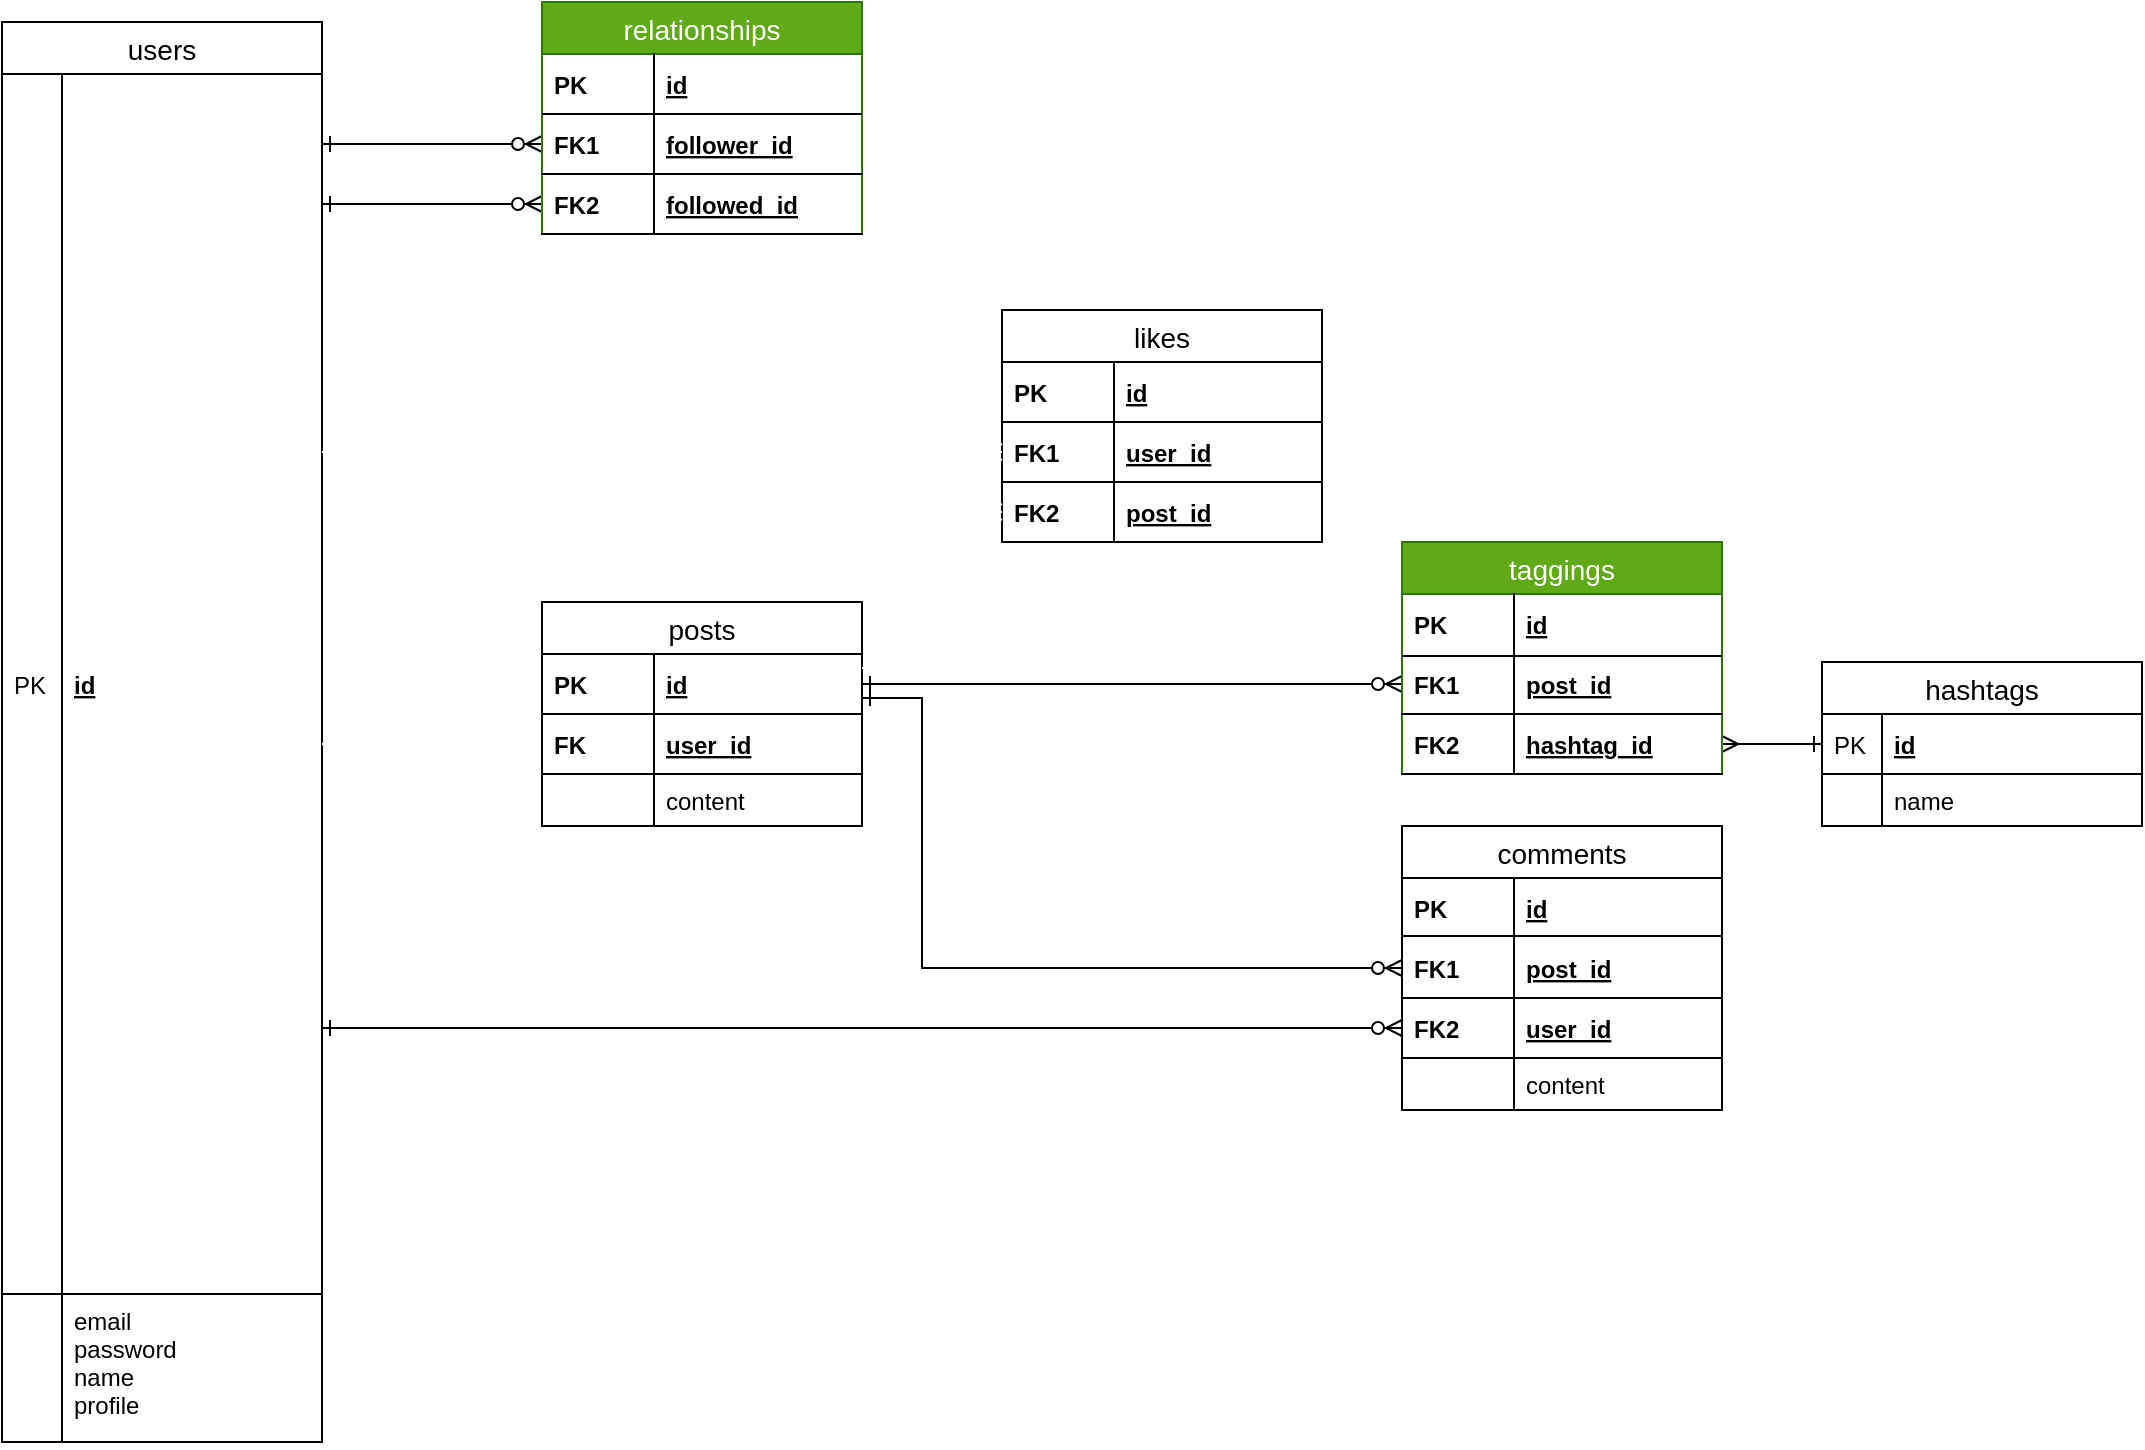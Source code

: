 <mxfile version="13.1.3">
    <diagram id="6hGFLwfOUW9BJ-s0fimq" name="Page-1">
        <mxGraphModel dx="918" dy="1709" grid="1" gridSize="10" guides="1" tooltips="1" connect="1" arrows="1" fold="1" page="1" pageScale="1" pageWidth="1169" pageHeight="827" math="0" shadow="0">
            <root>
                <mxCell id="0"/>
                <mxCell id="1" parent="0"/>
                <mxCell id="110" style="rounded=0;orthogonalLoop=1;jettySize=auto;html=1;endArrow=ERzeroToMany;endFill=1;startArrow=ERone;startFill=0;entryX=0;entryY=0.5;entryDx=0;entryDy=0;edgeStyle=orthogonalEdgeStyle;" parent="1" target="103" edge="1">
                    <mxGeometry relative="1" as="geometry">
                        <mxPoint x="500" y="378" as="sourcePoint"/>
                        <mxPoint x="710" y="610" as="targetPoint"/>
                        <Array as="points">
                            <mxPoint x="530" y="378"/>
                            <mxPoint x="530" y="513"/>
                        </Array>
                    </mxGeometry>
                </mxCell>
                <mxCell id="111" style="rounded=0;orthogonalLoop=1;jettySize=auto;html=1;endArrow=ERzeroToMany;endFill=1;startArrow=ERone;startFill=0;entryX=0;entryY=0.5;entryDx=0;entryDy=0;" parent="1" target="107" edge="1">
                    <mxGeometry relative="1" as="geometry">
                        <mxPoint x="230" y="543" as="sourcePoint"/>
                        <mxPoint x="584" y="660" as="targetPoint"/>
                    </mxGeometry>
                </mxCell>
                <mxCell id="137" style="rounded=0;orthogonalLoop=1;jettySize=auto;html=1;endArrow=ERzeroToMany;endFill=1;startArrow=ERone;startFill=0;entryX=0;entryY=0.5;entryDx=0;entryDy=0;" parent="1" target="126" edge="1">
                    <mxGeometry relative="1" as="geometry">
                        <mxPoint x="500" y="371" as="sourcePoint"/>
                    </mxGeometry>
                </mxCell>
                <mxCell id="138" style="rounded=0;orthogonalLoop=1;jettySize=auto;html=1;exitX=1;exitY=0.5;exitDx=0;exitDy=0;endArrow=ERone;endFill=0;startArrow=ERmany;startFill=0;" parent="1" source="132" target="113" edge="1">
                    <mxGeometry relative="1" as="geometry"/>
                </mxCell>
                <mxCell id="152" style="rounded=0;orthogonalLoop=1;jettySize=auto;html=1;entryX=0;entryY=0.5;entryDx=0;entryDy=0;startArrow=ERone;startFill=0;endArrow=ERzeroToMany;endFill=1;" parent="1" target="145" edge="1">
                    <mxGeometry relative="1" as="geometry">
                        <mxPoint x="230" y="101" as="sourcePoint"/>
                    </mxGeometry>
                </mxCell>
                <mxCell id="153" style="rounded=0;orthogonalLoop=1;jettySize=auto;html=1;entryX=0;entryY=0.5;entryDx=0;entryDy=0;startArrow=ERone;startFill=0;endArrow=ERzeroToMany;endFill=1;" parent="1" target="149" edge="1">
                    <mxGeometry relative="1" as="geometry">
                        <mxPoint x="230" y="131" as="sourcePoint"/>
                    </mxGeometry>
                </mxCell>
                <mxCell id="21" value="users" style="swimlane;fontStyle=0;childLayout=stackLayout;horizontal=1;startSize=26;horizontalStack=0;resizeParent=1;resizeParentMax=0;resizeLast=0;collapsible=1;marginBottom=0;align=center;fontSize=14;" parent="1" vertex="1">
                    <mxGeometry x="70" y="40" width="160" height="710" as="geometry"/>
                </mxCell>
                <mxCell id="22" value="id" style="shape=partialRectangle;top=0;left=0;right=0;bottom=1;align=left;verticalAlign=middle;fillColor=none;spacingLeft=34;spacingRight=4;overflow=hidden;rotatable=0;points=[[0,0.5],[1,0.5]];portConstraint=eastwest;dropTarget=0;fontStyle=5;fontSize=12;" parent="21" vertex="1">
                    <mxGeometry y="26" width="160" height="610" as="geometry"/>
                </mxCell>
                <mxCell id="23" value="PK" style="shape=partialRectangle;top=0;left=0;bottom=0;fillColor=none;align=left;verticalAlign=middle;spacingLeft=4;spacingRight=4;overflow=hidden;rotatable=0;points=[];portConstraint=eastwest;part=1;fontSize=12;" parent="22" vertex="1" connectable="0">
                    <mxGeometry width="30" height="610.0" as="geometry"/>
                </mxCell>
                <mxCell id="24" value="email&#10;password&#10;name&#10;profile&#10;" style="shape=partialRectangle;top=0;left=0;right=0;bottom=0;align=left;verticalAlign=top;fillColor=none;spacingLeft=34;spacingRight=4;overflow=hidden;rotatable=0;points=[[0,0.5],[1,0.5]];portConstraint=eastwest;dropTarget=0;fontSize=12;" parent="21" vertex="1">
                    <mxGeometry y="636" width="160" height="74" as="geometry"/>
                </mxCell>
                <mxCell id="25" value="" style="shape=partialRectangle;top=0;left=0;bottom=0;fillColor=none;align=left;verticalAlign=top;spacingLeft=4;spacingRight=4;overflow=hidden;rotatable=0;points=[];portConstraint=eastwest;part=1;fontSize=12;" parent="24" vertex="1" connectable="0">
                    <mxGeometry width="30" height="74" as="geometry"/>
                </mxCell>
                <mxCell id="167" style="edgeStyle=none;rounded=0;orthogonalLoop=1;jettySize=auto;html=1;entryX=0;entryY=0.5;entryDx=0;entryDy=0;startArrow=ERone;startFill=0;endArrow=ERzeroToMany;endFill=1;strokeColor=#FFFFFF;" parent="1" target="82" edge="1">
                    <mxGeometry relative="1" as="geometry">
                        <mxPoint x="230" y="401" as="sourcePoint"/>
                    </mxGeometry>
                </mxCell>
                <mxCell id="79" value="posts" style="swimlane;fontStyle=0;childLayout=stackLayout;horizontal=1;startSize=26;horizontalStack=0;resizeParent=1;resizeParentMax=0;resizeLast=0;collapsible=1;marginBottom=0;align=center;fontSize=14;" parent="1" vertex="1">
                    <mxGeometry x="340" y="330" width="160" height="112" as="geometry"/>
                </mxCell>
                <mxCell id="80" value="id" style="shape=partialRectangle;top=0;left=0;right=0;bottom=0;align=left;verticalAlign=middle;fillColor=none;spacingLeft=60;spacingRight=4;overflow=hidden;rotatable=0;points=[[0,0.5],[1,0.5]];portConstraint=eastwest;dropTarget=0;fontStyle=5;fontSize=12;" parent="79" vertex="1">
                    <mxGeometry y="26" width="160" height="30" as="geometry"/>
                </mxCell>
                <mxCell id="81" value="PK" style="shape=partialRectangle;fontStyle=1;top=0;left=0;bottom=0;fillColor=none;align=left;verticalAlign=middle;spacingLeft=4;spacingRight=4;overflow=hidden;rotatable=0;points=[];portConstraint=eastwest;part=1;fontSize=12;" parent="80" vertex="1" connectable="0">
                    <mxGeometry width="56" height="30" as="geometry"/>
                </mxCell>
                <mxCell id="88" value="" style="endArrow=none;html=1;rounded=0;" parent="79" edge="1">
                    <mxGeometry relative="1" as="geometry">
                        <mxPoint y="56" as="sourcePoint"/>
                        <mxPoint x="160" y="56" as="targetPoint"/>
                    </mxGeometry>
                </mxCell>
                <mxCell id="82" value="user_id" style="shape=partialRectangle;top=0;left=0;right=0;bottom=1;align=left;verticalAlign=middle;fillColor=none;spacingLeft=60;spacingRight=4;overflow=hidden;rotatable=0;points=[[0,0.5],[1,0.5]];portConstraint=eastwest;dropTarget=0;fontStyle=5;fontSize=12;perimeterSpacing=0;" parent="79" vertex="1">
                    <mxGeometry y="56" width="160" height="30" as="geometry"/>
                </mxCell>
                <mxCell id="83" value="FK" style="shape=partialRectangle;fontStyle=1;top=0;left=0;bottom=0;fillColor=none;align=left;verticalAlign=middle;spacingLeft=4;spacingRight=4;overflow=hidden;rotatable=0;points=[];portConstraint=eastwest;part=1;fontSize=12;" parent="82" vertex="1" connectable="0">
                    <mxGeometry width="56" height="30" as="geometry"/>
                </mxCell>
                <mxCell id="84" value="content" style="shape=partialRectangle;top=0;left=0;right=0;bottom=0;align=left;verticalAlign=top;fillColor=none;spacingLeft=60;spacingRight=4;overflow=hidden;rotatable=0;points=[[0,0.5],[1,0.5]];portConstraint=eastwest;dropTarget=0;fontSize=12;" parent="79" vertex="1">
                    <mxGeometry y="86" width="160" height="26" as="geometry"/>
                </mxCell>
                <mxCell id="85" value="" style="shape=partialRectangle;top=0;left=0;bottom=0;fillColor=none;align=left;verticalAlign=top;spacingLeft=4;spacingRight=4;overflow=hidden;rotatable=0;points=[];portConstraint=eastwest;part=1;fontSize=12;" parent="84" vertex="1" connectable="0">
                    <mxGeometry width="56" height="26" as="geometry"/>
                </mxCell>
                <mxCell id="123" value="taggings" style="swimlane;fontStyle=0;childLayout=stackLayout;horizontal=1;startSize=26;horizontalStack=0;resizeParent=1;resizeParentMax=0;resizeLast=0;collapsible=1;marginBottom=0;align=center;fontSize=14;fillColor=#60a917;strokeColor=#2D7600;fontColor=#ffffff;" parent="1" vertex="1">
                    <mxGeometry x="770" y="300" width="160" height="116" as="geometry"/>
                </mxCell>
                <mxCell id="124" value="id" style="shape=partialRectangle;top=0;left=0;right=0;bottom=0;align=left;verticalAlign=middle;fillColor=none;spacingLeft=60;spacingRight=4;overflow=hidden;rotatable=0;points=[[0,0.5],[1,0.5]];portConstraint=eastwest;dropTarget=0;fontStyle=5;fontSize=12;" parent="123" vertex="1">
                    <mxGeometry y="26" width="160" height="30" as="geometry"/>
                </mxCell>
                <mxCell id="125" value="PK" style="shape=partialRectangle;fontStyle=1;top=0;left=0;bottom=0;fillColor=none;align=left;verticalAlign=middle;spacingLeft=4;spacingRight=4;overflow=hidden;rotatable=0;points=[];portConstraint=eastwest;part=1;fontSize=12;" parent="124" vertex="1" connectable="0">
                    <mxGeometry width="56" height="30" as="geometry"/>
                </mxCell>
                <mxCell id="135" value="" style="endArrow=none;html=1;rounded=0;" parent="123" edge="1">
                    <mxGeometry relative="1" as="geometry">
                        <mxPoint y="57" as="sourcePoint"/>
                        <mxPoint x="160" y="57" as="targetPoint"/>
                    </mxGeometry>
                </mxCell>
                <mxCell id="126" value="post_id" style="shape=partialRectangle;top=0;left=0;right=0;bottom=1;align=left;verticalAlign=middle;fillColor=none;spacingLeft=60;spacingRight=4;overflow=hidden;rotatable=0;points=[[0,0.5],[1,0.5]];portConstraint=eastwest;dropTarget=0;fontStyle=5;fontSize=12;" parent="123" vertex="1">
                    <mxGeometry y="56" width="160" height="30" as="geometry"/>
                </mxCell>
                <mxCell id="127" value="FK1" style="shape=partialRectangle;fontStyle=1;top=0;left=0;bottom=0;fillColor=none;align=left;verticalAlign=middle;spacingLeft=4;spacingRight=4;overflow=hidden;rotatable=0;points=[];portConstraint=eastwest;part=1;fontSize=12;" parent="126" vertex="1" connectable="0">
                    <mxGeometry width="56" height="30" as="geometry"/>
                </mxCell>
                <mxCell id="132" value="hashtag_id" style="shape=partialRectangle;top=0;left=0;right=0;bottom=1;align=left;verticalAlign=middle;fillColor=none;spacingLeft=60;spacingRight=4;overflow=hidden;rotatable=0;points=[[0,0.5],[1,0.5]];portConstraint=eastwest;dropTarget=0;fontStyle=5;fontSize=12;" parent="123" vertex="1">
                    <mxGeometry y="86" width="160" height="30" as="geometry"/>
                </mxCell>
                <mxCell id="133" value="FK2" style="shape=partialRectangle;fontStyle=1;top=0;left=0;bottom=0;fillColor=none;align=left;verticalAlign=middle;spacingLeft=4;spacingRight=4;overflow=hidden;rotatable=0;points=[];portConstraint=eastwest;part=1;fontSize=12;" parent="132" vertex="1" connectable="0">
                    <mxGeometry width="56" height="30" as="geometry"/>
                </mxCell>
                <mxCell id="100" value="comments" style="swimlane;fontStyle=0;childLayout=stackLayout;horizontal=1;startSize=26;horizontalStack=0;resizeParent=1;resizeParentMax=0;resizeLast=0;collapsible=1;marginBottom=0;align=center;fontSize=14;" parent="1" vertex="1">
                    <mxGeometry x="770" y="442" width="160" height="142" as="geometry"/>
                </mxCell>
                <mxCell id="101" value="id" style="shape=partialRectangle;top=0;left=0;right=0;bottom=0;align=left;verticalAlign=middle;fillColor=none;spacingLeft=60;spacingRight=4;overflow=hidden;rotatable=0;points=[[0,0.5],[1,0.5]];portConstraint=eastwest;dropTarget=0;fontStyle=5;fontSize=12;" parent="100" vertex="1">
                    <mxGeometry y="26" width="160" height="30" as="geometry"/>
                </mxCell>
                <mxCell id="102" value="PK" style="shape=partialRectangle;fontStyle=1;top=0;left=0;bottom=0;fillColor=none;align=left;verticalAlign=middle;spacingLeft=4;spacingRight=4;overflow=hidden;rotatable=0;points=[];portConstraint=eastwest;part=1;fontSize=12;" parent="101" vertex="1" connectable="0">
                    <mxGeometry width="56" height="30" as="geometry"/>
                </mxCell>
                <mxCell id="109" value="" style="endArrow=none;html=1;rounded=0;" parent="100" edge="1">
                    <mxGeometry relative="1" as="geometry">
                        <mxPoint y="55" as="sourcePoint"/>
                        <mxPoint x="160" y="55" as="targetPoint"/>
                    </mxGeometry>
                </mxCell>
                <mxCell id="103" value="post_id" style="shape=partialRectangle;top=0;left=0;right=0;bottom=1;align=left;verticalAlign=middle;fillColor=none;spacingLeft=60;spacingRight=4;overflow=hidden;rotatable=0;points=[[0,0.5],[1,0.5]];portConstraint=eastwest;dropTarget=0;fontStyle=5;fontSize=12;" parent="100" vertex="1">
                    <mxGeometry y="56" width="160" height="30" as="geometry"/>
                </mxCell>
                <mxCell id="104" value="FK1" style="shape=partialRectangle;fontStyle=1;top=0;left=0;bottom=0;fillColor=none;align=left;verticalAlign=middle;spacingLeft=4;spacingRight=4;overflow=hidden;rotatable=0;points=[];portConstraint=eastwest;part=1;fontSize=12;" parent="103" vertex="1" connectable="0">
                    <mxGeometry width="56" height="30" as="geometry"/>
                </mxCell>
                <mxCell id="107" value="user_id" style="shape=partialRectangle;top=0;left=0;right=0;bottom=1;align=left;verticalAlign=middle;fillColor=none;spacingLeft=60;spacingRight=4;overflow=hidden;rotatable=0;points=[[0,0.5],[1,0.5]];portConstraint=eastwest;dropTarget=0;fontStyle=5;fontSize=12;" parent="100" vertex="1">
                    <mxGeometry y="86" width="160" height="30" as="geometry"/>
                </mxCell>
                <mxCell id="108" value="FK2" style="shape=partialRectangle;fontStyle=1;top=0;left=0;bottom=0;fillColor=none;align=left;verticalAlign=middle;spacingLeft=4;spacingRight=4;overflow=hidden;rotatable=0;points=[];portConstraint=eastwest;part=1;fontSize=12;" parent="107" vertex="1" connectable="0">
                    <mxGeometry width="56" height="30" as="geometry"/>
                </mxCell>
                <mxCell id="105" value="content" style="shape=partialRectangle;top=0;left=0;right=0;bottom=0;align=left;verticalAlign=top;fillColor=none;spacingLeft=60;spacingRight=4;overflow=hidden;rotatable=0;points=[[0,0.5],[1,0.5]];portConstraint=eastwest;dropTarget=0;fontSize=12;" parent="100" vertex="1">
                    <mxGeometry y="116" width="160" height="26" as="geometry"/>
                </mxCell>
                <mxCell id="106" value="" style="shape=partialRectangle;top=0;left=0;bottom=0;fillColor=none;align=left;verticalAlign=top;spacingLeft=4;spacingRight=4;overflow=hidden;rotatable=0;points=[];portConstraint=eastwest;part=1;fontSize=12;" parent="105" vertex="1" connectable="0">
                    <mxGeometry width="56" height="26" as="geometry"/>
                </mxCell>
                <mxCell id="112" value="hashtags" style="swimlane;fontStyle=0;childLayout=stackLayout;horizontal=1;startSize=26;horizontalStack=0;resizeParent=1;resizeParentMax=0;resizeLast=0;collapsible=1;marginBottom=0;align=center;fontSize=14;" parent="1" vertex="1">
                    <mxGeometry x="980" y="360" width="160" height="82" as="geometry"/>
                </mxCell>
                <mxCell id="113" value="id" style="shape=partialRectangle;top=0;left=0;right=0;bottom=1;align=left;verticalAlign=middle;fillColor=none;spacingLeft=34;spacingRight=4;overflow=hidden;rotatable=0;points=[[0,0.5],[1,0.5]];portConstraint=eastwest;dropTarget=0;fontStyle=5;fontSize=12;" parent="112" vertex="1">
                    <mxGeometry y="26" width="160" height="30" as="geometry"/>
                </mxCell>
                <mxCell id="114" value="PK" style="shape=partialRectangle;top=0;left=0;bottom=0;fillColor=none;align=left;verticalAlign=middle;spacingLeft=4;spacingRight=4;overflow=hidden;rotatable=0;points=[];portConstraint=eastwest;part=1;fontSize=12;" parent="113" vertex="1" connectable="0">
                    <mxGeometry width="30" height="30" as="geometry"/>
                </mxCell>
                <mxCell id="115" value="name" style="shape=partialRectangle;top=0;left=0;right=0;bottom=0;align=left;verticalAlign=top;fillColor=none;spacingLeft=34;spacingRight=4;overflow=hidden;rotatable=0;points=[[0,0.5],[1,0.5]];portConstraint=eastwest;dropTarget=0;fontSize=12;" parent="112" vertex="1">
                    <mxGeometry y="56" width="160" height="26" as="geometry"/>
                </mxCell>
                <mxCell id="116" value="" style="shape=partialRectangle;top=0;left=0;bottom=0;fillColor=none;align=left;verticalAlign=top;spacingLeft=4;spacingRight=4;overflow=hidden;rotatable=0;points=[];portConstraint=eastwest;part=1;fontSize=12;" parent="115" vertex="1" connectable="0">
                    <mxGeometry width="30" height="26" as="geometry"/>
                </mxCell>
                <mxCell id="154" value="likes" style="swimlane;fontStyle=0;childLayout=stackLayout;horizontal=1;startSize=26;horizontalStack=0;resizeParent=1;resizeParentMax=0;resizeLast=0;collapsible=1;marginBottom=0;align=center;fontSize=14;" parent="1" vertex="1">
                    <mxGeometry x="570" y="184" width="160" height="116" as="geometry"/>
                </mxCell>
                <mxCell id="155" value="id" style="shape=partialRectangle;top=0;left=0;right=0;bottom=0;align=left;verticalAlign=middle;fillColor=none;spacingLeft=60;spacingRight=4;overflow=hidden;rotatable=0;points=[[0,0.5],[1,0.5]];portConstraint=eastwest;dropTarget=0;fontStyle=5;fontSize=12;" parent="154" vertex="1">
                    <mxGeometry y="26" width="160" height="30" as="geometry"/>
                </mxCell>
                <mxCell id="156" value="PK" style="shape=partialRectangle;fontStyle=1;top=0;left=0;bottom=0;fillColor=none;align=left;verticalAlign=middle;spacingLeft=4;spacingRight=4;overflow=hidden;rotatable=0;points=[];portConstraint=eastwest;part=1;fontSize=12;" parent="155" vertex="1" connectable="0">
                    <mxGeometry width="56" height="30" as="geometry"/>
                </mxCell>
                <mxCell id="163" value="" style="endArrow=none;html=1;rounded=0;" parent="154" edge="1">
                    <mxGeometry relative="1" as="geometry">
                        <mxPoint y="56" as="sourcePoint"/>
                        <mxPoint x="160" y="56" as="targetPoint"/>
                    </mxGeometry>
                </mxCell>
                <mxCell id="157" value="user_id" style="shape=partialRectangle;top=0;left=0;right=0;bottom=1;align=left;verticalAlign=middle;fillColor=none;spacingLeft=60;spacingRight=4;overflow=hidden;rotatable=0;points=[[0,0.5],[1,0.5]];portConstraint=eastwest;dropTarget=0;fontStyle=5;fontSize=12;" parent="154" vertex="1">
                    <mxGeometry y="56" width="160" height="30" as="geometry"/>
                </mxCell>
                <mxCell id="158" value="FK1" style="shape=partialRectangle;fontStyle=1;top=0;left=0;bottom=0;fillColor=none;align=left;verticalAlign=middle;spacingLeft=4;spacingRight=4;overflow=hidden;rotatable=0;points=[];portConstraint=eastwest;part=1;fontSize=12;" parent="157" vertex="1" connectable="0">
                    <mxGeometry width="56" height="30" as="geometry"/>
                </mxCell>
                <mxCell id="161" value="post_id" style="shape=partialRectangle;top=0;left=0;right=0;bottom=1;align=left;verticalAlign=middle;fillColor=none;spacingLeft=60;spacingRight=4;overflow=hidden;rotatable=0;points=[[0,0.5],[1,0.5]];portConstraint=eastwest;dropTarget=0;fontStyle=5;fontSize=12;" parent="154" vertex="1">
                    <mxGeometry y="86" width="160" height="30" as="geometry"/>
                </mxCell>
                <mxCell id="162" value="FK2" style="shape=partialRectangle;fontStyle=1;top=0;left=0;bottom=0;fillColor=none;align=left;verticalAlign=middle;spacingLeft=4;spacingRight=4;overflow=hidden;rotatable=0;points=[];portConstraint=eastwest;part=1;fontSize=12;" parent="161" vertex="1" connectable="0">
                    <mxGeometry width="56" height="30" as="geometry"/>
                </mxCell>
                <mxCell id="170" style="edgeStyle=orthogonalEdgeStyle;rounded=0;orthogonalLoop=1;jettySize=auto;html=1;entryX=0;entryY=0.5;entryDx=0;entryDy=0;startArrow=ERone;startFill=0;endArrow=ERzeroToMany;endFill=1;strokeColor=#FFFFFF;" parent="1" target="161" edge="1">
                    <mxGeometry relative="1" as="geometry">
                        <mxPoint x="500" y="363" as="sourcePoint"/>
                        <Array as="points">
                            <mxPoint x="530" y="363"/>
                            <mxPoint x="530" y="285"/>
                        </Array>
                    </mxGeometry>
                </mxCell>
                <mxCell id="171" style="edgeStyle=none;rounded=0;orthogonalLoop=1;jettySize=auto;html=1;entryX=0;entryY=0.5;entryDx=0;entryDy=0;startArrow=ERone;startFill=0;endArrow=ERzeroToMany;endFill=1;strokeColor=#FFFFFF;" parent="1" target="157" edge="1">
                    <mxGeometry relative="1" as="geometry">
                        <mxPoint x="230" y="255" as="sourcePoint"/>
                    </mxGeometry>
                </mxCell>
                <mxCell id="142" value="relationships" style="swimlane;fontStyle=0;childLayout=stackLayout;horizontal=1;startSize=26;horizontalStack=0;resizeParent=1;resizeParentMax=0;resizeLast=0;collapsible=1;marginBottom=0;align=center;fontSize=14;fillColor=#60a917;strokeColor=#2D7600;fontColor=#ffffff;" parent="1" vertex="1">
                    <mxGeometry x="340" y="30" width="160" height="116" as="geometry"/>
                </mxCell>
                <mxCell id="143" value="id" style="shape=partialRectangle;top=0;left=0;right=0;bottom=0;align=left;verticalAlign=middle;fillColor=none;spacingLeft=60;spacingRight=4;overflow=hidden;rotatable=0;points=[[0,0.5],[1,0.5]];portConstraint=eastwest;dropTarget=0;fontStyle=5;fontSize=12;" parent="142" vertex="1">
                    <mxGeometry y="26" width="160" height="30" as="geometry"/>
                </mxCell>
                <mxCell id="144" value="PK" style="shape=partialRectangle;fontStyle=1;top=0;left=0;bottom=0;fillColor=none;align=left;verticalAlign=middle;spacingLeft=4;spacingRight=4;overflow=hidden;rotatable=0;points=[];portConstraint=eastwest;part=1;fontSize=12;" parent="143" vertex="1" connectable="0">
                    <mxGeometry width="56" height="30" as="geometry"/>
                </mxCell>
                <mxCell id="151" value="" style="endArrow=none;html=1;rounded=0;" parent="142" edge="1">
                    <mxGeometry relative="1" as="geometry">
                        <mxPoint y="56" as="sourcePoint"/>
                        <mxPoint x="160" y="56" as="targetPoint"/>
                    </mxGeometry>
                </mxCell>
                <mxCell id="145" value="follower_id" style="shape=partialRectangle;top=0;left=0;right=0;bottom=1;align=left;verticalAlign=middle;fillColor=none;spacingLeft=60;spacingRight=4;overflow=hidden;rotatable=0;points=[[0,0.5],[1,0.5]];portConstraint=eastwest;dropTarget=0;fontStyle=5;fontSize=12;" parent="142" vertex="1">
                    <mxGeometry y="56" width="160" height="30" as="geometry"/>
                </mxCell>
                <mxCell id="146" value="FK1" style="shape=partialRectangle;fontStyle=1;top=0;left=0;bottom=0;fillColor=none;align=left;verticalAlign=middle;spacingLeft=4;spacingRight=4;overflow=hidden;rotatable=0;points=[];portConstraint=eastwest;part=1;fontSize=12;" parent="145" vertex="1" connectable="0">
                    <mxGeometry width="56" height="30" as="geometry"/>
                </mxCell>
                <mxCell id="149" value="followed_id" style="shape=partialRectangle;top=0;left=0;right=0;bottom=1;align=left;verticalAlign=middle;fillColor=none;spacingLeft=60;spacingRight=4;overflow=hidden;rotatable=0;points=[[0,0.5],[1,0.5]];portConstraint=eastwest;dropTarget=0;fontStyle=5;fontSize=12;" parent="142" vertex="1">
                    <mxGeometry y="86" width="160" height="30" as="geometry"/>
                </mxCell>
                <mxCell id="150" value="FK2" style="shape=partialRectangle;fontStyle=1;top=0;left=0;bottom=0;fillColor=none;align=left;verticalAlign=middle;spacingLeft=4;spacingRight=4;overflow=hidden;rotatable=0;points=[];portConstraint=eastwest;part=1;fontSize=12;" parent="149" vertex="1" connectable="0">
                    <mxGeometry width="56" height="30" as="geometry"/>
                </mxCell>
            </root>
        </mxGraphModel>
    </diagram>
</mxfile>